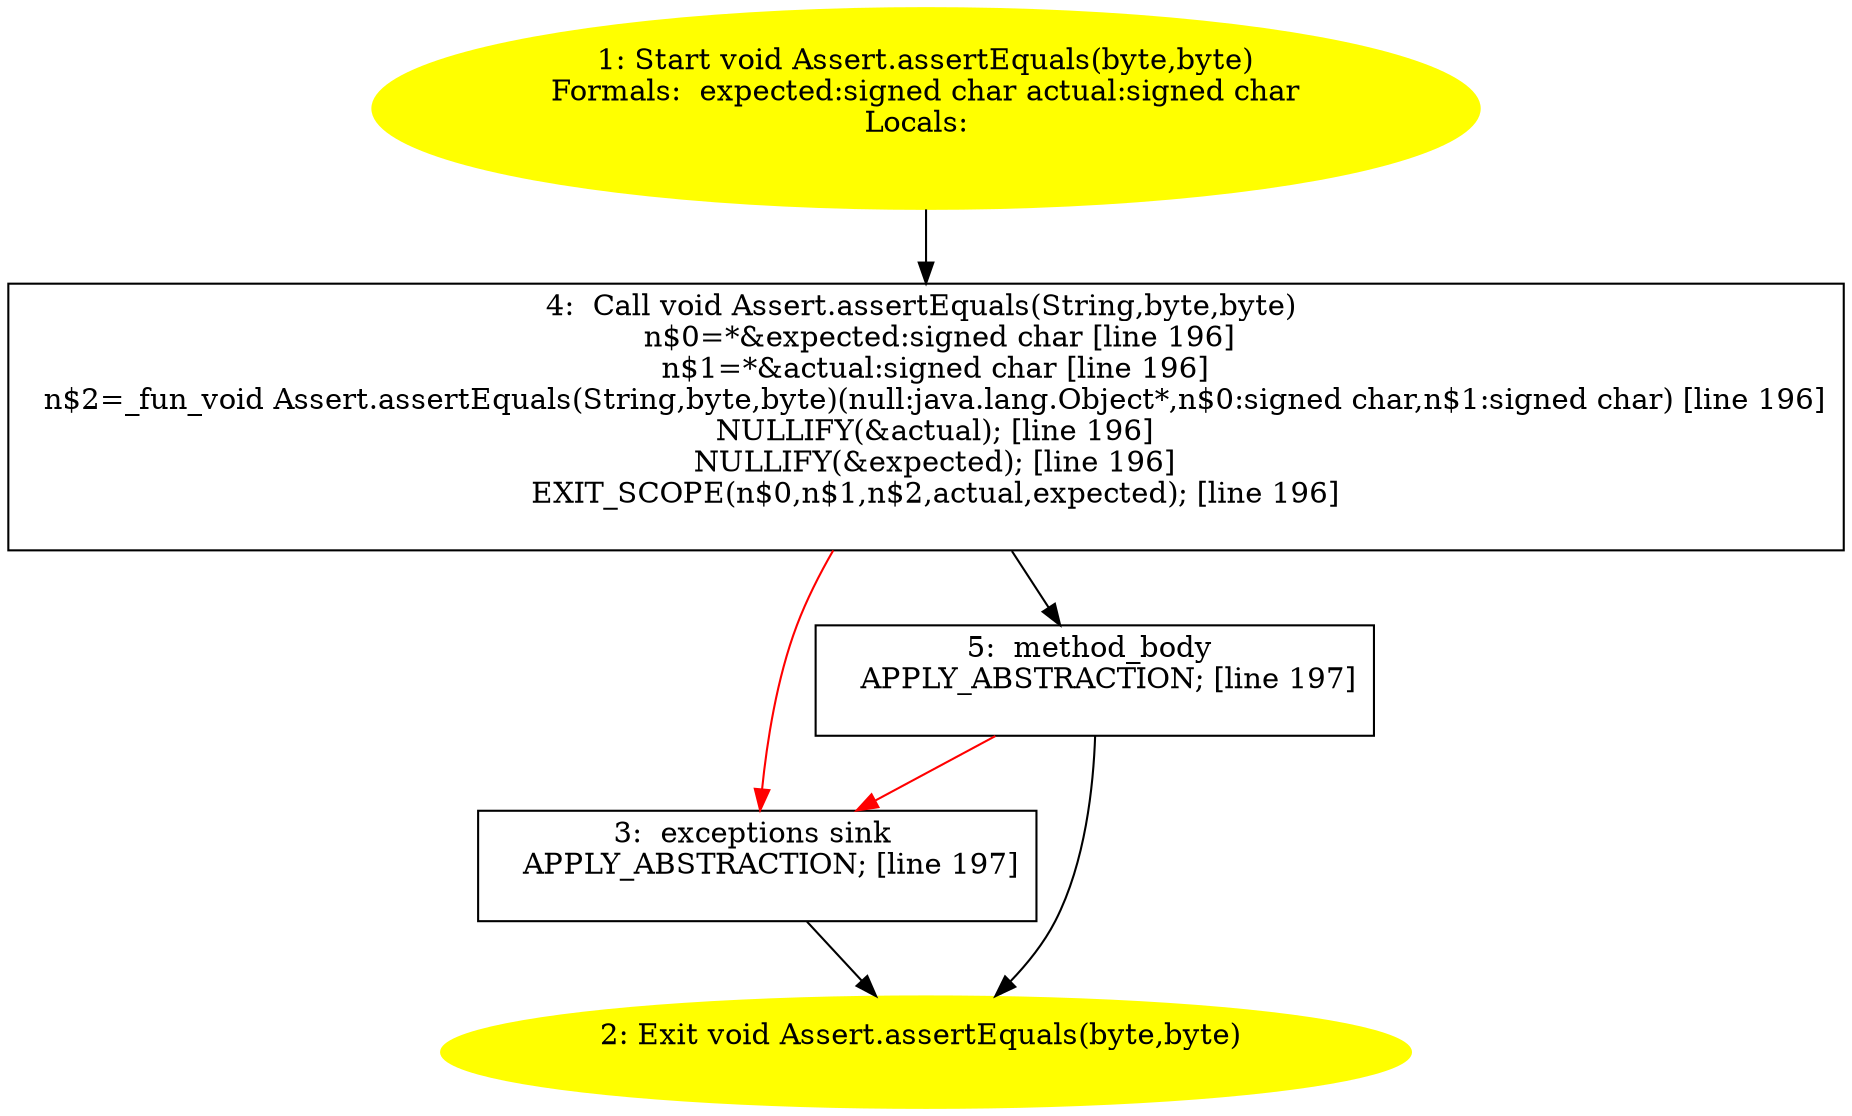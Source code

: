 /* @generated */
digraph cfg {
"junit.framework.Assert.assertEquals(byte,byte):void.ef725e69704f0495c74517d3286a91fb_1" [label="1: Start void Assert.assertEquals(byte,byte)\nFormals:  expected:signed char actual:signed char\nLocals:  \n  " color=yellow style=filled]
	

	 "junit.framework.Assert.assertEquals(byte,byte):void.ef725e69704f0495c74517d3286a91fb_1" -> "junit.framework.Assert.assertEquals(byte,byte):void.ef725e69704f0495c74517d3286a91fb_4" ;
"junit.framework.Assert.assertEquals(byte,byte):void.ef725e69704f0495c74517d3286a91fb_2" [label="2: Exit void Assert.assertEquals(byte,byte) \n  " color=yellow style=filled]
	

"junit.framework.Assert.assertEquals(byte,byte):void.ef725e69704f0495c74517d3286a91fb_3" [label="3:  exceptions sink \n   APPLY_ABSTRACTION; [line 197]\n " shape="box"]
	

	 "junit.framework.Assert.assertEquals(byte,byte):void.ef725e69704f0495c74517d3286a91fb_3" -> "junit.framework.Assert.assertEquals(byte,byte):void.ef725e69704f0495c74517d3286a91fb_2" ;
"junit.framework.Assert.assertEquals(byte,byte):void.ef725e69704f0495c74517d3286a91fb_4" [label="4:  Call void Assert.assertEquals(String,byte,byte) \n   n$0=*&expected:signed char [line 196]\n  n$1=*&actual:signed char [line 196]\n  n$2=_fun_void Assert.assertEquals(String,byte,byte)(null:java.lang.Object*,n$0:signed char,n$1:signed char) [line 196]\n  NULLIFY(&actual); [line 196]\n  NULLIFY(&expected); [line 196]\n  EXIT_SCOPE(n$0,n$1,n$2,actual,expected); [line 196]\n " shape="box"]
	

	 "junit.framework.Assert.assertEquals(byte,byte):void.ef725e69704f0495c74517d3286a91fb_4" -> "junit.framework.Assert.assertEquals(byte,byte):void.ef725e69704f0495c74517d3286a91fb_5" ;
	 "junit.framework.Assert.assertEquals(byte,byte):void.ef725e69704f0495c74517d3286a91fb_4" -> "junit.framework.Assert.assertEquals(byte,byte):void.ef725e69704f0495c74517d3286a91fb_3" [color="red" ];
"junit.framework.Assert.assertEquals(byte,byte):void.ef725e69704f0495c74517d3286a91fb_5" [label="5:  method_body \n   APPLY_ABSTRACTION; [line 197]\n " shape="box"]
	

	 "junit.framework.Assert.assertEquals(byte,byte):void.ef725e69704f0495c74517d3286a91fb_5" -> "junit.framework.Assert.assertEquals(byte,byte):void.ef725e69704f0495c74517d3286a91fb_2" ;
	 "junit.framework.Assert.assertEquals(byte,byte):void.ef725e69704f0495c74517d3286a91fb_5" -> "junit.framework.Assert.assertEquals(byte,byte):void.ef725e69704f0495c74517d3286a91fb_3" [color="red" ];
}
